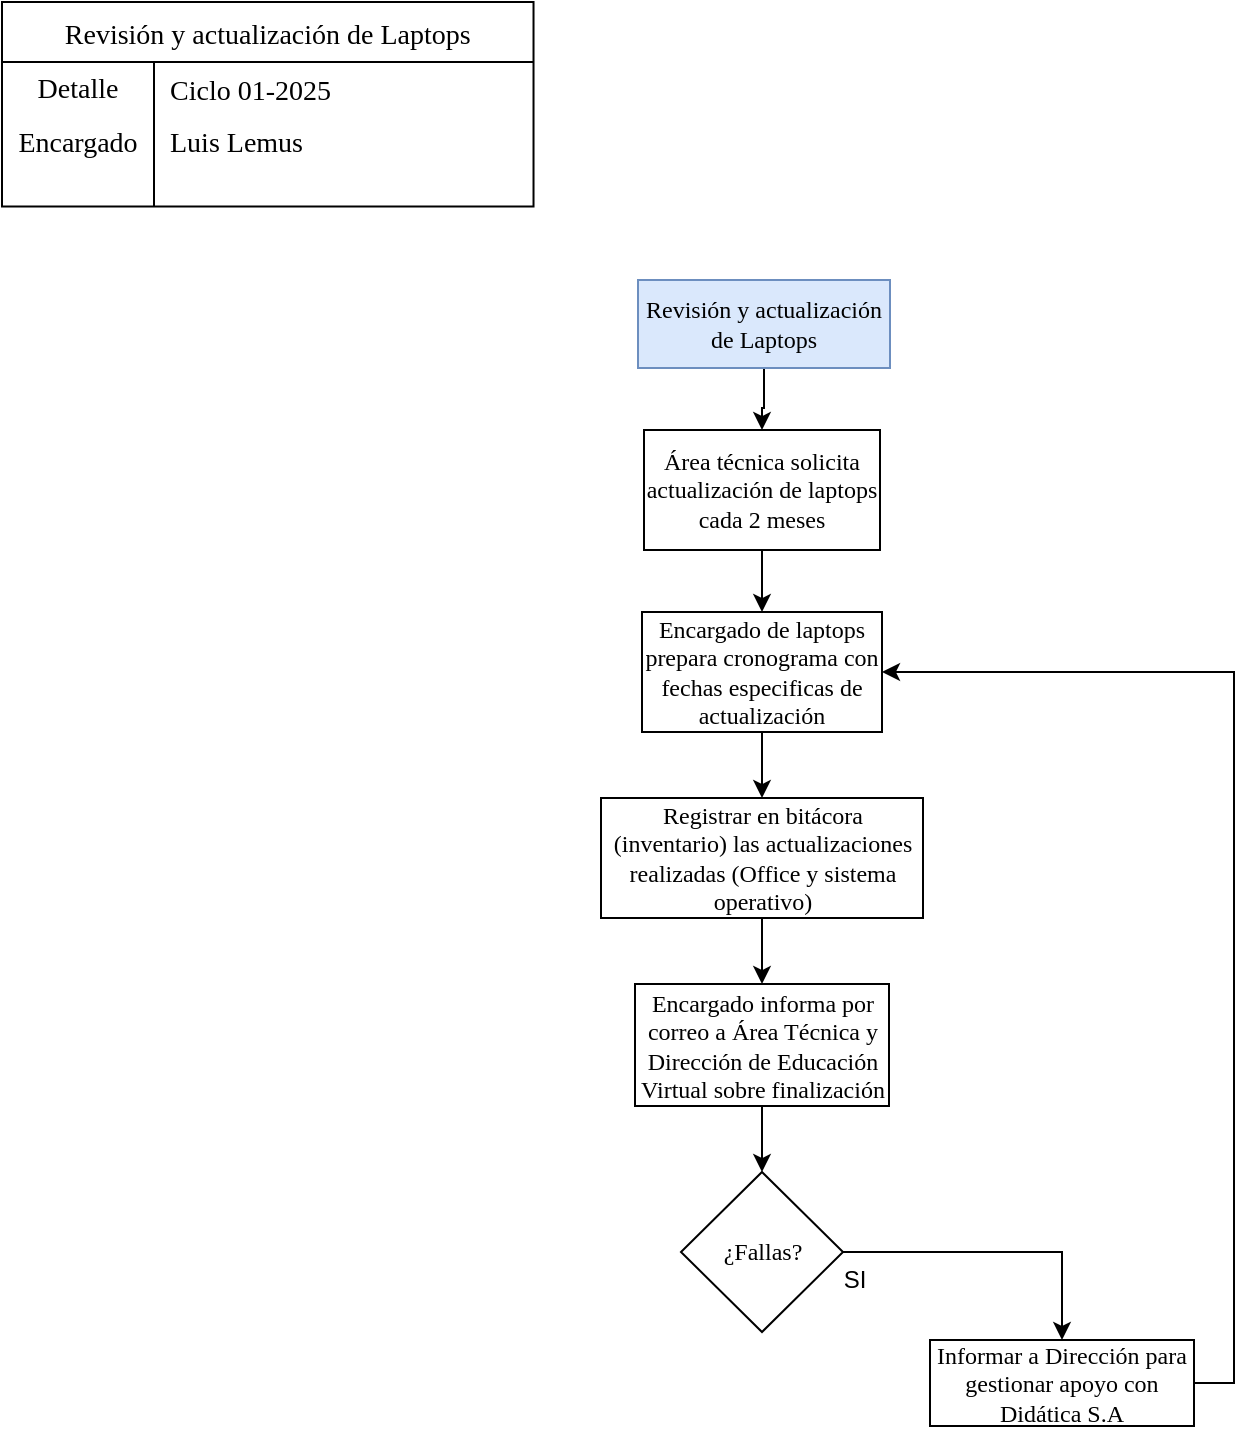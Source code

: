 <mxfile version="28.0.6">
  <diagram name="Página-1" id="9LKzk1PYuBJYExp0GI2d">
    <mxGraphModel dx="983" dy="580" grid="0" gridSize="10" guides="1" tooltips="1" connect="1" arrows="1" fold="1" page="1" pageScale="1" pageWidth="827" pageHeight="1169" math="0" shadow="0">
      <root>
        <mxCell id="0" />
        <mxCell id="1" parent="0" />
        <mxCell id="AykJ_ECSncTDlpv1-B_l-1" value="Revisión y actualización de Laptops" style="shape=table;startSize=30;container=1;collapsible=0;childLayout=tableLayout;fixedRows=1;rowLines=0;fontStyle=0;strokeColor=default;fontSize=14;fontFamily=Times New Roman;" vertex="1" parent="1">
          <mxGeometry x="33" y="30" width="265.759" height="102.276" as="geometry" />
        </mxCell>
        <mxCell id="AykJ_ECSncTDlpv1-B_l-2" value="" style="shape=tableRow;horizontal=0;startSize=0;swimlaneHead=0;swimlaneBody=0;top=0;left=0;bottom=0;right=0;collapsible=0;dropTarget=0;fillColor=none;points=[[0,0.5],[1,0.5]];portConstraint=eastwest;strokeColor=inherit;fontSize=16;fontFamily=Times New Roman;" vertex="1" parent="AykJ_ECSncTDlpv1-B_l-1">
          <mxGeometry y="30" width="265.759" height="25" as="geometry" />
        </mxCell>
        <mxCell id="AykJ_ECSncTDlpv1-B_l-3" value="&lt;font style=&quot;font-size: 14px;&quot;&gt;Detalle&lt;/font&gt;&lt;div&gt;&lt;br&gt;&lt;/div&gt;" style="shape=partialRectangle;html=1;whiteSpace=wrap;connectable=0;fillColor=none;top=0;left=0;bottom=0;right=0;overflow=hidden;pointerEvents=1;strokeColor=inherit;fontSize=16;fontFamily=Times New Roman;" vertex="1" parent="AykJ_ECSncTDlpv1-B_l-2">
          <mxGeometry width="76" height="25" as="geometry">
            <mxRectangle width="76" height="25" as="alternateBounds" />
          </mxGeometry>
        </mxCell>
        <mxCell id="AykJ_ECSncTDlpv1-B_l-4" value="&lt;font style=&quot;font-size: 14px;&quot;&gt;Ciclo 01-2025&lt;/font&gt;" style="shape=partialRectangle;html=1;whiteSpace=wrap;connectable=0;fillColor=none;top=0;left=0;bottom=0;right=0;align=left;spacingLeft=6;overflow=hidden;strokeColor=inherit;fontSize=16;fontFamily=Times New Roman;" vertex="1" parent="AykJ_ECSncTDlpv1-B_l-2">
          <mxGeometry x="76" width="190" height="25" as="geometry">
            <mxRectangle width="190" height="25" as="alternateBounds" />
          </mxGeometry>
        </mxCell>
        <mxCell id="AykJ_ECSncTDlpv1-B_l-5" value="" style="shape=tableRow;horizontal=0;startSize=0;swimlaneHead=0;swimlaneBody=0;top=0;left=0;bottom=0;right=0;collapsible=0;dropTarget=0;fillColor=none;points=[[0,0.5],[1,0.5]];portConstraint=eastwest;strokeColor=inherit;fontSize=16;fontFamily=Times New Roman;" vertex="1" parent="AykJ_ECSncTDlpv1-B_l-1">
          <mxGeometry y="55" width="265.759" height="27" as="geometry" />
        </mxCell>
        <mxCell id="AykJ_ECSncTDlpv1-B_l-6" value="&lt;font style=&quot;font-size: 14px;&quot;&gt;Encargado&lt;/font&gt;" style="shape=partialRectangle;html=1;whiteSpace=wrap;connectable=0;fillColor=none;top=0;left=0;bottom=0;right=0;overflow=hidden;strokeColor=inherit;fontSize=16;fontFamily=Times New Roman;" vertex="1" parent="AykJ_ECSncTDlpv1-B_l-5">
          <mxGeometry width="76" height="27" as="geometry">
            <mxRectangle width="76" height="27" as="alternateBounds" />
          </mxGeometry>
        </mxCell>
        <mxCell id="AykJ_ECSncTDlpv1-B_l-7" value="&lt;div&gt;&lt;span style=&quot;font-size: 14px;&quot;&gt;Luis Lemus&lt;/span&gt;&lt;/div&gt;" style="shape=partialRectangle;html=1;whiteSpace=wrap;connectable=0;fillColor=none;top=0;left=0;bottom=0;right=0;align=left;spacingLeft=6;overflow=hidden;strokeColor=inherit;fontSize=16;fontFamily=Times New Roman;" vertex="1" parent="AykJ_ECSncTDlpv1-B_l-5">
          <mxGeometry x="76" width="190" height="27" as="geometry">
            <mxRectangle width="190" height="27" as="alternateBounds" />
          </mxGeometry>
        </mxCell>
        <mxCell id="AykJ_ECSncTDlpv1-B_l-8" value="" style="shape=tableRow;horizontal=0;startSize=0;swimlaneHead=0;swimlaneBody=0;top=0;left=0;bottom=0;right=0;collapsible=0;dropTarget=0;fillColor=none;points=[[0,0.5],[1,0.5]];portConstraint=eastwest;strokeColor=inherit;fontSize=16;fontFamily=Times New Roman;" vertex="1" parent="AykJ_ECSncTDlpv1-B_l-1">
          <mxGeometry y="82" width="265.759" height="20" as="geometry" />
        </mxCell>
        <mxCell id="AykJ_ECSncTDlpv1-B_l-9" value="" style="shape=partialRectangle;html=1;whiteSpace=wrap;connectable=0;fillColor=none;top=0;left=0;bottom=0;right=0;overflow=hidden;strokeColor=inherit;fontSize=16;fontFamily=Times New Roman;" vertex="1" parent="AykJ_ECSncTDlpv1-B_l-8">
          <mxGeometry width="76" height="20" as="geometry">
            <mxRectangle width="76" height="20" as="alternateBounds" />
          </mxGeometry>
        </mxCell>
        <mxCell id="AykJ_ECSncTDlpv1-B_l-10" value="" style="shape=partialRectangle;html=1;whiteSpace=wrap;connectable=0;fillColor=none;top=0;left=0;bottom=0;right=0;align=left;spacingLeft=6;overflow=hidden;strokeColor=inherit;fontSize=16;fontFamily=Times New Roman;" vertex="1" parent="AykJ_ECSncTDlpv1-B_l-8">
          <mxGeometry x="76" width="190" height="20" as="geometry">
            <mxRectangle width="190" height="20" as="alternateBounds" />
          </mxGeometry>
        </mxCell>
        <mxCell id="AykJ_ECSncTDlpv1-B_l-15" value="" style="edgeStyle=orthogonalEdgeStyle;rounded=0;orthogonalLoop=1;jettySize=auto;html=1;" edge="1" parent="1" source="AykJ_ECSncTDlpv1-B_l-13" target="AykJ_ECSncTDlpv1-B_l-14">
          <mxGeometry relative="1" as="geometry" />
        </mxCell>
        <mxCell id="AykJ_ECSncTDlpv1-B_l-13" value="Revisión y actualización de Laptops" style="rounded=0;whiteSpace=wrap;html=1;fillColor=#dae8fc;strokeColor=#6c8ebf;fontFamily=Times New Roman;" vertex="1" parent="1">
          <mxGeometry x="351" y="169" width="126" height="44" as="geometry" />
        </mxCell>
        <mxCell id="AykJ_ECSncTDlpv1-B_l-17" value="" style="edgeStyle=orthogonalEdgeStyle;rounded=0;orthogonalLoop=1;jettySize=auto;html=1;" edge="1" parent="1" source="AykJ_ECSncTDlpv1-B_l-14" target="AykJ_ECSncTDlpv1-B_l-16">
          <mxGeometry relative="1" as="geometry" />
        </mxCell>
        <mxCell id="AykJ_ECSncTDlpv1-B_l-14" value="Área técnica solicita actualización de laptops cada 2 meses" style="whiteSpace=wrap;html=1;fontFamily=Times New Roman;rounded=0;" vertex="1" parent="1">
          <mxGeometry x="354" y="244" width="118" height="60" as="geometry" />
        </mxCell>
        <mxCell id="AykJ_ECSncTDlpv1-B_l-19" value="" style="edgeStyle=orthogonalEdgeStyle;rounded=0;orthogonalLoop=1;jettySize=auto;html=1;" edge="1" parent="1" source="AykJ_ECSncTDlpv1-B_l-16" target="AykJ_ECSncTDlpv1-B_l-18">
          <mxGeometry relative="1" as="geometry" />
        </mxCell>
        <mxCell id="AykJ_ECSncTDlpv1-B_l-16" value="Encargado de laptops prepara cronograma con fechas especificas de actualización" style="whiteSpace=wrap;html=1;fontFamily=Times New Roman;rounded=0;" vertex="1" parent="1">
          <mxGeometry x="353" y="335" width="120" height="60" as="geometry" />
        </mxCell>
        <mxCell id="AykJ_ECSncTDlpv1-B_l-21" value="" style="edgeStyle=orthogonalEdgeStyle;rounded=0;orthogonalLoop=1;jettySize=auto;html=1;" edge="1" parent="1" source="AykJ_ECSncTDlpv1-B_l-18" target="AykJ_ECSncTDlpv1-B_l-20">
          <mxGeometry relative="1" as="geometry" />
        </mxCell>
        <mxCell id="AykJ_ECSncTDlpv1-B_l-18" value="Registrar en bitácora (inventario) las actualizaciones realizadas (Office y sistema operativo)" style="whiteSpace=wrap;html=1;fontFamily=Times New Roman;rounded=0;" vertex="1" parent="1">
          <mxGeometry x="332.5" y="428" width="161" height="60" as="geometry" />
        </mxCell>
        <mxCell id="AykJ_ECSncTDlpv1-B_l-23" value="" style="edgeStyle=orthogonalEdgeStyle;rounded=0;orthogonalLoop=1;jettySize=auto;html=1;" edge="1" parent="1" source="AykJ_ECSncTDlpv1-B_l-20" target="AykJ_ECSncTDlpv1-B_l-22">
          <mxGeometry relative="1" as="geometry" />
        </mxCell>
        <mxCell id="AykJ_ECSncTDlpv1-B_l-20" value="Encargado informa por correo a Área Técnica y Dirección de Educación Virtual sobre finalización" style="whiteSpace=wrap;html=1;fontFamily=Times New Roman;rounded=0;" vertex="1" parent="1">
          <mxGeometry x="349.5" y="521" width="127" height="61" as="geometry" />
        </mxCell>
        <mxCell id="AykJ_ECSncTDlpv1-B_l-26" value="" style="edgeStyle=orthogonalEdgeStyle;rounded=0;orthogonalLoop=1;jettySize=auto;html=1;" edge="1" parent="1" source="AykJ_ECSncTDlpv1-B_l-22" target="AykJ_ECSncTDlpv1-B_l-25">
          <mxGeometry relative="1" as="geometry" />
        </mxCell>
        <mxCell id="AykJ_ECSncTDlpv1-B_l-22" value="¿Fallas?" style="rhombus;whiteSpace=wrap;html=1;fontFamily=Times New Roman;rounded=0;" vertex="1" parent="1">
          <mxGeometry x="372.5" y="615" width="81" height="80" as="geometry" />
        </mxCell>
        <mxCell id="AykJ_ECSncTDlpv1-B_l-28" style="edgeStyle=orthogonalEdgeStyle;rounded=0;orthogonalLoop=1;jettySize=auto;html=1;exitX=1;exitY=0.5;exitDx=0;exitDy=0;entryX=1;entryY=0.5;entryDx=0;entryDy=0;" edge="1" parent="1" source="AykJ_ECSncTDlpv1-B_l-25" target="AykJ_ECSncTDlpv1-B_l-16">
          <mxGeometry relative="1" as="geometry" />
        </mxCell>
        <mxCell id="AykJ_ECSncTDlpv1-B_l-25" value="Informar a Dirección para gestionar apoyo con Didática S.A" style="whiteSpace=wrap;html=1;fontFamily=Times New Roman;rounded=0;" vertex="1" parent="1">
          <mxGeometry x="497" y="699" width="132" height="43" as="geometry" />
        </mxCell>
        <mxCell id="AykJ_ECSncTDlpv1-B_l-27" value="SI" style="text;html=1;align=center;verticalAlign=middle;resizable=0;points=[];autosize=1;strokeColor=none;fillColor=none;" vertex="1" parent="1">
          <mxGeometry x="444" y="656" width="29" height="26" as="geometry" />
        </mxCell>
      </root>
    </mxGraphModel>
  </diagram>
</mxfile>
